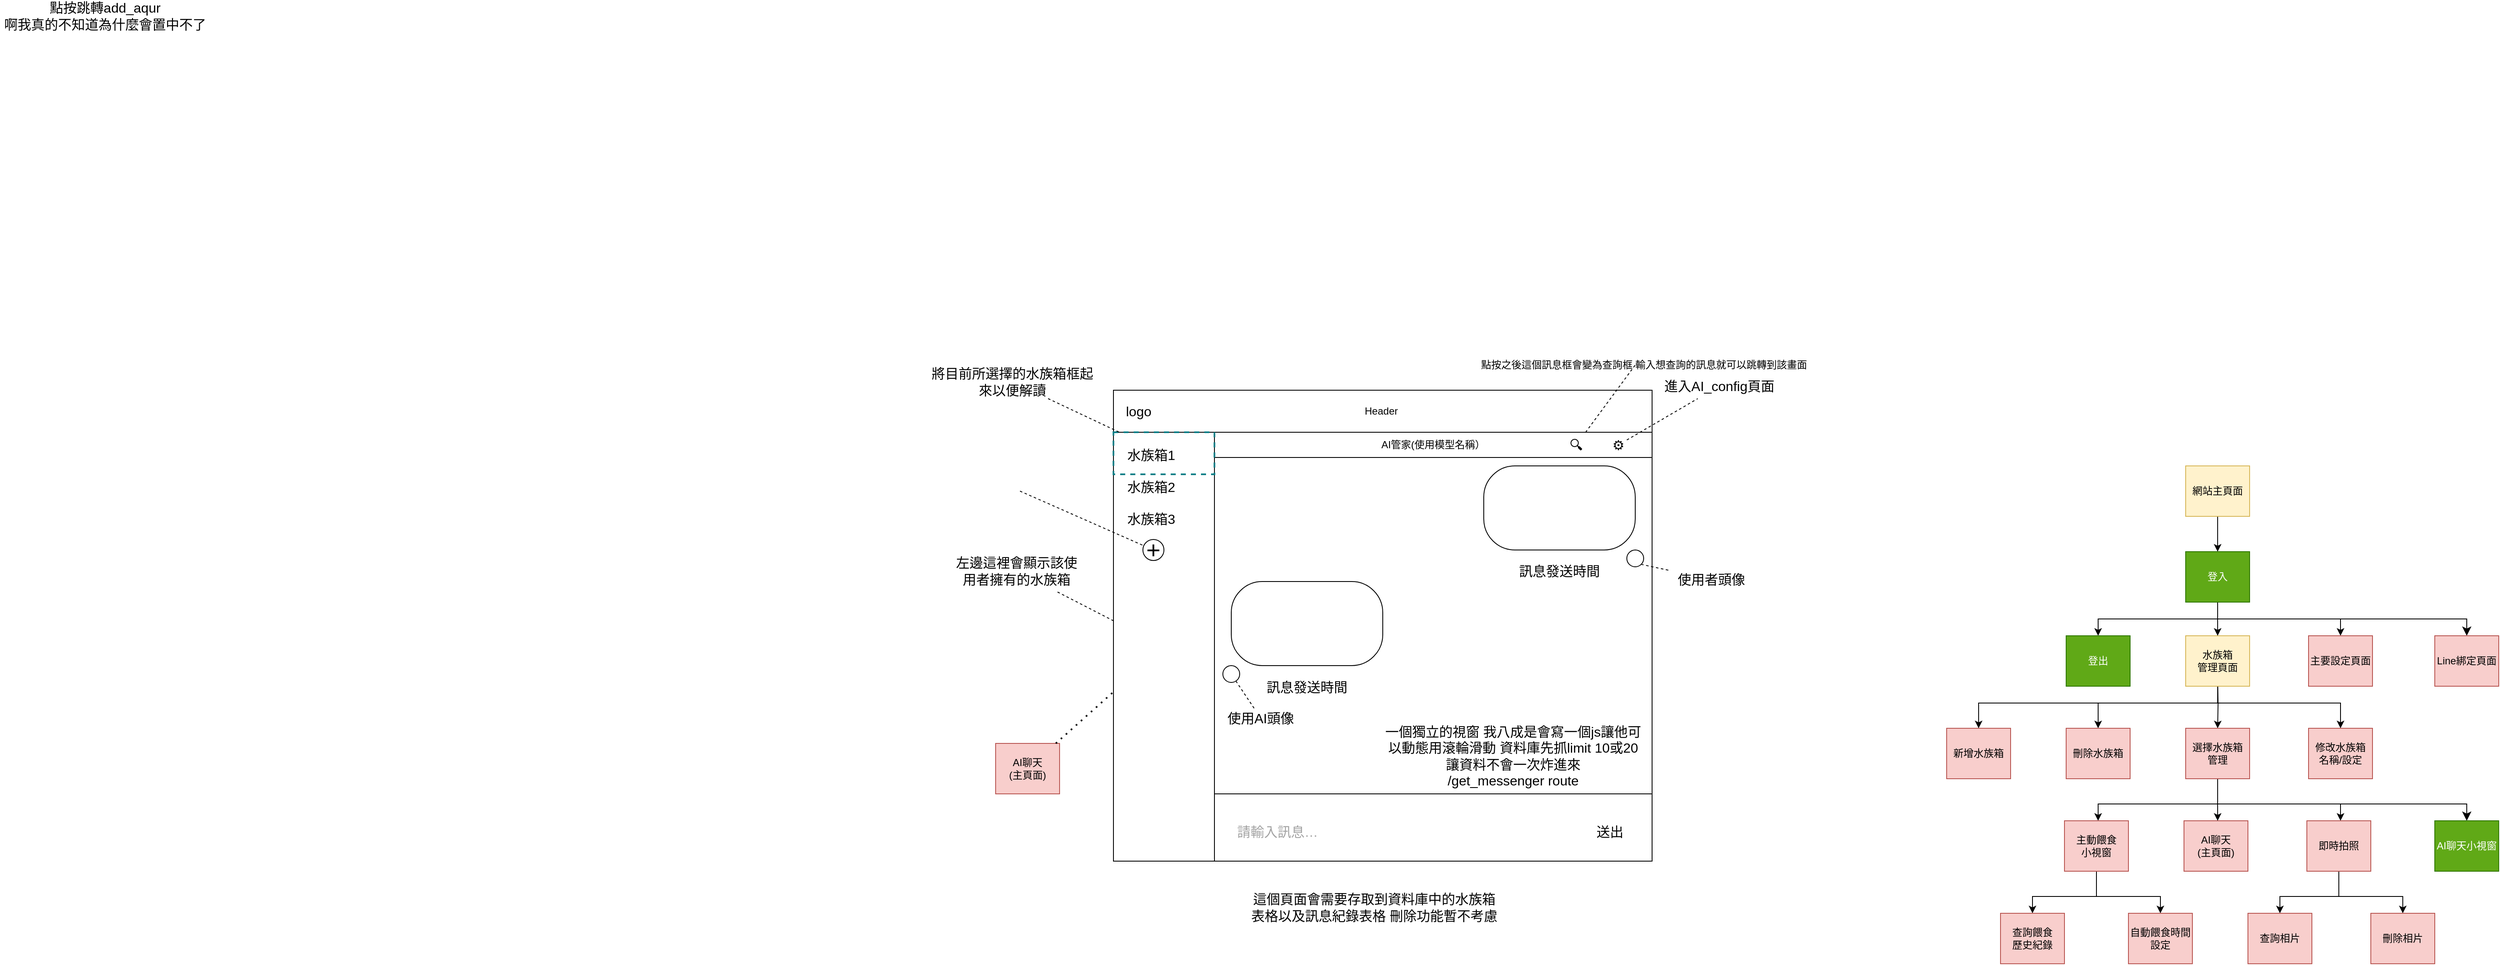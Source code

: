 <mxfile version="26.1.0">
  <diagram name="第 1 页" id="CRfJL_VUL8ywawPdB1d7">
    <mxGraphModel dx="3382" dy="922" grid="1" gridSize="10" guides="1" tooltips="1" connect="1" arrows="1" fold="1" page="1" pageScale="1" pageWidth="827" pageHeight="1169" math="0" shadow="0">
      <root>
        <mxCell id="0" />
        <mxCell id="1" parent="0" />
        <mxCell id="bmclJh6ZaTlf2gmEeGiq-16" value="" style="rounded=0;whiteSpace=wrap;html=1;labelBackgroundColor=none;" vertex="1" parent="1">
          <mxGeometry x="-150" y="1000" width="640" height="560" as="geometry" />
        </mxCell>
        <mxCell id="bmclJh6ZaTlf2gmEeGiq-17" value="Header&amp;nbsp;" style="rounded=0;whiteSpace=wrap;html=1;labelBackgroundColor=none;" vertex="1" parent="1">
          <mxGeometry x="-150" y="1000" width="640" height="50" as="geometry" />
        </mxCell>
        <mxCell id="bmclJh6ZaTlf2gmEeGiq-18" value="logo" style="text;strokeColor=none;fillColor=none;html=1;align=center;verticalAlign=middle;whiteSpace=wrap;rounded=0;fontSize=16;labelBackgroundColor=none;" vertex="1" parent="1">
          <mxGeometry x="-150" y="1010" width="60" height="30" as="geometry" />
        </mxCell>
        <mxCell id="bmclJh6ZaTlf2gmEeGiq-19" value="" style="rounded=0;whiteSpace=wrap;html=1;labelBackgroundColor=none;" vertex="1" parent="1">
          <mxGeometry x="-150" y="1050" width="120" height="510" as="geometry" />
        </mxCell>
        <mxCell id="bmclJh6ZaTlf2gmEeGiq-20" value="水族箱1&lt;div&gt;&lt;br&gt;&lt;div&gt;水族箱2&lt;/div&gt;&lt;div&gt;&lt;br&gt;&lt;/div&gt;&lt;div&gt;水族箱3&lt;/div&gt;&lt;/div&gt;" style="text;strokeColor=none;fillColor=none;html=1;align=center;verticalAlign=middle;whiteSpace=wrap;rounded=0;fontSize=16;labelBackgroundColor=none;" vertex="1" parent="1">
          <mxGeometry x="-150" y="1070" width="90" height="90" as="geometry" />
        </mxCell>
        <mxCell id="bmclJh6ZaTlf2gmEeGiq-21" value="" style="edgeStyle=none;orthogonalLoop=1;jettySize=auto;html=1;rounded=0;fontSize=12;startSize=8;endSize=8;curved=1;dashed=1;startArrow=none;startFill=0;endArrow=none;labelBackgroundColor=none;fontColor=default;" edge="1" parent="1" source="bmclJh6ZaTlf2gmEeGiq-22" target="bmclJh6ZaTlf2gmEeGiq-19">
          <mxGeometry width="140" relative="1" as="geometry">
            <mxPoint x="-230" y="1230" as="sourcePoint" />
            <mxPoint x="-170" y="1180" as="targetPoint" />
            <Array as="points" />
          </mxGeometry>
        </mxCell>
        <mxCell id="bmclJh6ZaTlf2gmEeGiq-22" value="左邊這裡會顯示該使用者擁有的水族箱" style="text;strokeColor=none;fillColor=none;html=1;align=center;verticalAlign=middle;whiteSpace=wrap;rounded=0;fontSize=16;labelBackgroundColor=none;" vertex="1" parent="1">
          <mxGeometry x="-340" y="1190" width="150" height="50" as="geometry" />
        </mxCell>
        <mxCell id="bmclJh6ZaTlf2gmEeGiq-23" value="" style="rounded=0;whiteSpace=wrap;html=1;labelBackgroundColor=none;" vertex="1" parent="1">
          <mxGeometry x="-30" y="1050" width="520" height="430" as="geometry" />
        </mxCell>
        <mxCell id="bmclJh6ZaTlf2gmEeGiq-24" value="" style="rounded=1;whiteSpace=wrap;html=1;arcSize=37;labelBackgroundColor=none;" vertex="1" parent="1">
          <mxGeometry x="290" y="1090" width="180" height="100" as="geometry" />
        </mxCell>
        <mxCell id="bmclJh6ZaTlf2gmEeGiq-25" value="" style="ellipse;whiteSpace=wrap;html=1;labelBackgroundColor=none;" vertex="1" parent="1">
          <mxGeometry x="460" y="1190" width="20" height="20" as="geometry" />
        </mxCell>
        <mxCell id="bmclJh6ZaTlf2gmEeGiq-26" value="訊息發送時間" style="text;strokeColor=none;fillColor=none;html=1;align=center;verticalAlign=middle;whiteSpace=wrap;rounded=0;fontSize=16;labelBackgroundColor=none;" vertex="1" parent="1">
          <mxGeometry x="330" y="1202.5" width="100" height="25" as="geometry" />
        </mxCell>
        <mxCell id="bmclJh6ZaTlf2gmEeGiq-27" value="" style="edgeStyle=none;orthogonalLoop=1;jettySize=auto;html=1;rounded=0;fontSize=12;startSize=8;endSize=8;curved=1;dashed=1;startArrow=none;startFill=0;endArrow=none;exitX=1;exitY=1;exitDx=0;exitDy=0;labelBackgroundColor=none;fontColor=default;" edge="1" parent="1" source="bmclJh6ZaTlf2gmEeGiq-25" target="bmclJh6ZaTlf2gmEeGiq-28">
          <mxGeometry width="140" relative="1" as="geometry">
            <mxPoint x="580" y="1180" as="sourcePoint" />
            <mxPoint x="550" y="1230" as="targetPoint" />
            <Array as="points" />
          </mxGeometry>
        </mxCell>
        <mxCell id="bmclJh6ZaTlf2gmEeGiq-28" value="使用者頭像" style="text;html=1;align=center;verticalAlign=middle;resizable=0;points=[];autosize=1;strokeColor=none;fillColor=none;fontSize=16;labelBackgroundColor=none;" vertex="1" parent="1">
          <mxGeometry x="510" y="1210" width="100" height="30" as="geometry" />
        </mxCell>
        <mxCell id="bmclJh6ZaTlf2gmEeGiq-29" value="AI管家(使用模型名稱）" style="rounded=0;whiteSpace=wrap;html=1;labelBackgroundColor=none;" vertex="1" parent="1">
          <mxGeometry x="-30" y="1050" width="520" height="30" as="geometry" />
        </mxCell>
        <mxCell id="bmclJh6ZaTlf2gmEeGiq-30" value="🔍" style="text;strokeColor=none;fillColor=none;html=1;align=center;verticalAlign=middle;whiteSpace=wrap;rounded=0;fontSize=16;labelBackgroundColor=none;" vertex="1" parent="1">
          <mxGeometry x="380" y="1050" width="40" height="30" as="geometry" />
        </mxCell>
        <mxCell id="bmclJh6ZaTlf2gmEeGiq-31" value="" style="edgeStyle=none;orthogonalLoop=1;jettySize=auto;html=1;rounded=0;fontSize=12;startSize=8;endSize=8;curved=1;dashed=1;startArrow=none;startFill=0;endArrow=none;labelBackgroundColor=none;fontColor=default;" edge="1" parent="1" source="bmclJh6ZaTlf2gmEeGiq-30">
          <mxGeometry width="140" relative="1" as="geometry">
            <mxPoint x="430" y="1070.0" as="sourcePoint" />
            <mxPoint x="470" y="970" as="targetPoint" />
            <Array as="points" />
          </mxGeometry>
        </mxCell>
        <mxCell id="bmclJh6ZaTlf2gmEeGiq-32" value="點按之後這個訊息框會變為查詢框 輸入想查詢的訊息就可以跳轉到該畫面" style="edgeLabel;html=1;align=center;verticalAlign=middle;resizable=0;points=[];fontSize=12;labelBackgroundColor=none;" vertex="1" connectable="0" parent="bmclJh6ZaTlf2gmEeGiq-31">
          <mxGeometry x="0.918" y="6" relative="1" as="geometry">
            <mxPoint x="17" as="offset" />
          </mxGeometry>
        </mxCell>
        <mxCell id="bmclJh6ZaTlf2gmEeGiq-33" value="⚙️" style="text;strokeColor=none;fillColor=none;html=1;align=center;verticalAlign=middle;whiteSpace=wrap;rounded=0;fontSize=16;labelBackgroundColor=none;" vertex="1" parent="1">
          <mxGeometry x="440" y="1055" width="20" height="20" as="geometry" />
        </mxCell>
        <mxCell id="bmclJh6ZaTlf2gmEeGiq-34" value="進入AI_config頁面" style="text;strokeColor=none;fillColor=none;html=1;align=center;verticalAlign=middle;whiteSpace=wrap;rounded=0;fontSize=16;labelBackgroundColor=none;" vertex="1" parent="1">
          <mxGeometry x="500" y="980" width="140" height="30" as="geometry" />
        </mxCell>
        <mxCell id="bmclJh6ZaTlf2gmEeGiq-35" value="" style="edgeStyle=none;orthogonalLoop=1;jettySize=auto;html=1;rounded=0;fontSize=12;startSize=8;endSize=8;curved=1;dashed=1;startArrow=none;startFill=0;endArrow=none;labelBackgroundColor=none;fontColor=default;" edge="1" parent="1" source="bmclJh6ZaTlf2gmEeGiq-33" target="bmclJh6ZaTlf2gmEeGiq-34">
          <mxGeometry width="140" relative="1" as="geometry">
            <mxPoint x="444" y="1070" as="sourcePoint" />
            <mxPoint x="510" y="1104" as="targetPoint" />
            <Array as="points" />
          </mxGeometry>
        </mxCell>
        <mxCell id="bmclJh6ZaTlf2gmEeGiq-36" value="" style="rounded=1;whiteSpace=wrap;html=1;arcSize=37;labelBackgroundColor=none;" vertex="1" parent="1">
          <mxGeometry x="-10" y="1227.5" width="180" height="100" as="geometry" />
        </mxCell>
        <mxCell id="bmclJh6ZaTlf2gmEeGiq-37" value="" style="ellipse;whiteSpace=wrap;html=1;labelBackgroundColor=none;" vertex="1" parent="1">
          <mxGeometry x="-20" y="1327.5" width="20" height="20" as="geometry" />
        </mxCell>
        <mxCell id="bmclJh6ZaTlf2gmEeGiq-38" value="訊息發送時間" style="text;strokeColor=none;fillColor=none;html=1;align=center;verticalAlign=middle;whiteSpace=wrap;rounded=0;fontSize=16;labelBackgroundColor=none;" vertex="1" parent="1">
          <mxGeometry x="30" y="1340" width="100" height="25" as="geometry" />
        </mxCell>
        <mxCell id="bmclJh6ZaTlf2gmEeGiq-39" value="" style="edgeStyle=none;orthogonalLoop=1;jettySize=auto;html=1;rounded=0;fontSize=12;startSize=8;endSize=8;curved=1;dashed=1;startArrow=none;startFill=0;endArrow=none;labelBackgroundColor=none;fontColor=default;" edge="1" parent="1" source="bmclJh6ZaTlf2gmEeGiq-37" target="bmclJh6ZaTlf2gmEeGiq-40">
          <mxGeometry width="140" relative="1" as="geometry">
            <mxPoint x="280" y="1317.5" as="sourcePoint" />
            <mxPoint x="210" y="1351.5" as="targetPoint" />
            <Array as="points" />
          </mxGeometry>
        </mxCell>
        <mxCell id="bmclJh6ZaTlf2gmEeGiq-40" value="使用AI頭像" style="text;strokeColor=none;fillColor=none;html=1;align=center;verticalAlign=middle;whiteSpace=wrap;rounded=0;fontSize=16;labelBackgroundColor=none;" vertex="1" parent="1">
          <mxGeometry x="-20" y="1380" width="90" height="20" as="geometry" />
        </mxCell>
        <mxCell id="bmclJh6ZaTlf2gmEeGiq-41" value="" style="rounded=0;whiteSpace=wrap;html=1;fillColor=none;dashed=1;fillStyle=auto;strokeWidth=2;labelBackgroundColor=none;strokeColor=#0e8088;" vertex="1" parent="1">
          <mxGeometry x="-150" y="1050" width="120" height="50" as="geometry" />
        </mxCell>
        <mxCell id="bmclJh6ZaTlf2gmEeGiq-42" value="將目前所選擇的水族箱框起來以便解讀" style="text;strokeColor=none;fillColor=none;html=1;align=center;verticalAlign=middle;whiteSpace=wrap;rounded=0;fontSize=16;labelBackgroundColor=none;" vertex="1" parent="1">
          <mxGeometry x="-370" y="970" width="200" height="40" as="geometry" />
        </mxCell>
        <mxCell id="bmclJh6ZaTlf2gmEeGiq-43" value="" style="edgeStyle=none;orthogonalLoop=1;jettySize=auto;html=1;rounded=0;fontSize=12;startSize=8;endSize=8;curved=1;dashed=1;startArrow=none;startFill=0;endArrow=none;labelBackgroundColor=none;fontColor=default;" edge="1" parent="1" source="bmclJh6ZaTlf2gmEeGiq-42" target="bmclJh6ZaTlf2gmEeGiq-41">
          <mxGeometry width="140" relative="1" as="geometry">
            <mxPoint x="-250" y="1075" as="sourcePoint" />
            <mxPoint x="-184" y="1109" as="targetPoint" />
            <Array as="points" />
          </mxGeometry>
        </mxCell>
        <mxCell id="bmclJh6ZaTlf2gmEeGiq-44" value="送出" style="text;html=1;align=center;verticalAlign=middle;whiteSpace=wrap;rounded=1;fontSize=16;labelBackgroundColor=none;" vertex="1" parent="1">
          <mxGeometry x="410" y="1510" width="60" height="30" as="geometry" />
        </mxCell>
        <mxCell id="bmclJh6ZaTlf2gmEeGiq-45" value="請輸入訊息…" style="text;html=1;align=center;verticalAlign=middle;whiteSpace=wrap;rounded=0;fontSize=16;opacity=60;glass=0;labelBackgroundColor=none;fontColor=#A3A3A3;" vertex="1" parent="1">
          <mxGeometry x="-10" y="1510" width="110" height="30" as="geometry" />
        </mxCell>
        <mxCell id="bmclJh6ZaTlf2gmEeGiq-46" value="這個頁面會需要存取到資料庫中的水族箱表格以及訊息紀錄表格 刪除功能暫不考慮" style="text;strokeColor=none;fillColor=none;html=1;align=center;verticalAlign=middle;whiteSpace=wrap;rounded=0;fontSize=16;labelBackgroundColor=none;" vertex="1" parent="1">
          <mxGeometry x="10" y="1600" width="300" height="30" as="geometry" />
        </mxCell>
        <mxCell id="bmclJh6ZaTlf2gmEeGiq-47" value="+" style="ellipse;whiteSpace=wrap;html=1;fontSize=29;fontFamily=Helvetica;verticalAlign=middle;labelPosition=center;verticalLabelPosition=middle;align=center;" vertex="1" parent="1">
          <mxGeometry x="-115" y="1177.5" width="25" height="25" as="geometry" />
        </mxCell>
        <mxCell id="bmclJh6ZaTlf2gmEeGiq-48" value="" style="edgeStyle=none;orthogonalLoop=1;jettySize=auto;html=1;rounded=0;fontSize=12;startSize=8;endSize=8;curved=1;dashed=1;startArrow=none;startFill=0;endArrow=none;labelBackgroundColor=none;fontColor=default;" edge="1" parent="1" target="bmclJh6ZaTlf2gmEeGiq-47">
          <mxGeometry width="140" relative="1" as="geometry">
            <mxPoint x="-261.036" y="1120" as="sourcePoint" />
            <mxPoint x="-165" y="1170" as="targetPoint" />
            <Array as="points" />
          </mxGeometry>
        </mxCell>
        <mxCell id="bmclJh6ZaTlf2gmEeGiq-49" value="點按跳轉add_aqur&lt;div&gt;啊我真的不知道為什麼會置中不了&lt;/div&gt;" style="text;strokeColor=none;fillColor=none;html=1;align=center;verticalAlign=middle;whiteSpace=wrap;rounded=0;fontSize=16;" vertex="1" parent="1">
          <mxGeometry x="-1473" y="540" width="250" height="30" as="geometry" />
        </mxCell>
        <mxCell id="bmclJh6ZaTlf2gmEeGiq-50" value="一個獨立的視窗 我八成是會寫一個js讓他可以動態用滾輪滑動 資料庫先抓limit 10或20讓資料不會一次炸進來&lt;div&gt;/get_messenger route&lt;/div&gt;" style="text;strokeColor=none;fillColor=none;html=1;align=center;verticalAlign=middle;whiteSpace=wrap;rounded=0;fontSize=16;" vertex="1" parent="1">
          <mxGeometry x="170" y="1400" width="310" height="70" as="geometry" />
        </mxCell>
        <mxCell id="bmclJh6ZaTlf2gmEeGiq-324" style="edgeStyle=orthogonalEdgeStyle;rounded=0;orthogonalLoop=1;jettySize=auto;html=1;fillColor=#d5e8d4;strokeColor=#000000;" edge="1" parent="1" source="bmclJh6ZaTlf2gmEeGiq-325" target="bmclJh6ZaTlf2gmEeGiq-338">
          <mxGeometry relative="1" as="geometry" />
        </mxCell>
        <mxCell id="bmclJh6ZaTlf2gmEeGiq-325" value="網站主頁面" style="rounded=0;whiteSpace=wrap;html=1;fillColor=#fff2cc;strokeColor=#d6b656;" vertex="1" parent="1">
          <mxGeometry x="1124" y="1090" width="76" height="60" as="geometry" />
        </mxCell>
        <mxCell id="bmclJh6ZaTlf2gmEeGiq-326" value="新增水族箱" style="rounded=0;whiteSpace=wrap;html=1;fillColor=#f8cecc;strokeColor=#b85450;" vertex="1" parent="1">
          <mxGeometry x="840" y="1402" width="76" height="60" as="geometry" />
        </mxCell>
        <mxCell id="bmclJh6ZaTlf2gmEeGiq-327" value="AI聊天&lt;div&gt;(主頁面)&lt;/div&gt;" style="rounded=0;whiteSpace=wrap;html=1;fillColor=#f8cecc;strokeColor=#b85450;" vertex="1" parent="1">
          <mxGeometry x="1122" y="1512" width="76" height="60" as="geometry" />
        </mxCell>
        <mxCell id="bmclJh6ZaTlf2gmEeGiq-328" style="edgeStyle=orthogonalEdgeStyle;rounded=0;orthogonalLoop=1;jettySize=auto;html=1;" edge="1" parent="1" target="bmclJh6ZaTlf2gmEeGiq-344">
          <mxGeometry relative="1" as="geometry">
            <mxPoint x="1162.0" y="1342" as="sourcePoint" />
          </mxGeometry>
        </mxCell>
        <mxCell id="bmclJh6ZaTlf2gmEeGiq-329" style="edgeStyle=orthogonalEdgeStyle;rounded=0;orthogonalLoop=1;jettySize=auto;html=1;" edge="1" parent="1" target="bmclJh6ZaTlf2gmEeGiq-346">
          <mxGeometry relative="1" as="geometry">
            <mxPoint x="1162" y="1342" as="sourcePoint" />
            <Array as="points">
              <mxPoint x="1162" y="1372" />
              <mxPoint x="1308" y="1372" />
            </Array>
          </mxGeometry>
        </mxCell>
        <mxCell id="bmclJh6ZaTlf2gmEeGiq-330" style="edgeStyle=orthogonalEdgeStyle;rounded=0;orthogonalLoop=1;jettySize=auto;html=1;" edge="1" parent="1" target="bmclJh6ZaTlf2gmEeGiq-333">
          <mxGeometry relative="1" as="geometry">
            <mxPoint x="1162" y="1342" as="sourcePoint" />
            <Array as="points">
              <mxPoint x="1162" y="1372" />
              <mxPoint x="1020" y="1372" />
            </Array>
          </mxGeometry>
        </mxCell>
        <mxCell id="bmclJh6ZaTlf2gmEeGiq-331" style="edgeStyle=orthogonalEdgeStyle;rounded=0;orthogonalLoop=1;jettySize=auto;html=1;" edge="1" parent="1" target="bmclJh6ZaTlf2gmEeGiq-326">
          <mxGeometry relative="1" as="geometry">
            <mxPoint x="1162" y="1342" as="sourcePoint" />
            <Array as="points">
              <mxPoint x="1162" y="1372" />
              <mxPoint x="878" y="1372" />
            </Array>
          </mxGeometry>
        </mxCell>
        <mxCell id="bmclJh6ZaTlf2gmEeGiq-332" value="水族箱&lt;div&gt;管理頁面&lt;/div&gt;" style="rounded=0;whiteSpace=wrap;html=1;fillColor=#fff2cc;strokeColor=#d6b656;" vertex="1" parent="1">
          <mxGeometry x="1124" y="1292" width="76" height="60" as="geometry" />
        </mxCell>
        <mxCell id="bmclJh6ZaTlf2gmEeGiq-333" value="刪除水族箱" style="rounded=0;whiteSpace=wrap;html=1;fillColor=#f8cecc;strokeColor=#b85450;" vertex="1" parent="1">
          <mxGeometry x="982" y="1402" width="76" height="60" as="geometry" />
        </mxCell>
        <mxCell id="bmclJh6ZaTlf2gmEeGiq-334" style="edgeStyle=orthogonalEdgeStyle;rounded=0;orthogonalLoop=1;jettySize=auto;html=1;" edge="1" parent="1" source="bmclJh6ZaTlf2gmEeGiq-338" target="bmclJh6ZaTlf2gmEeGiq-332">
          <mxGeometry relative="1" as="geometry" />
        </mxCell>
        <mxCell id="bmclJh6ZaTlf2gmEeGiq-335" style="edgeStyle=orthogonalEdgeStyle;rounded=0;orthogonalLoop=1;jettySize=auto;html=1;" edge="1" parent="1" source="bmclJh6ZaTlf2gmEeGiq-338" target="bmclJh6ZaTlf2gmEeGiq-339">
          <mxGeometry relative="1" as="geometry">
            <Array as="points">
              <mxPoint x="1162" y="1272" />
              <mxPoint x="1020" y="1272" />
            </Array>
          </mxGeometry>
        </mxCell>
        <mxCell id="bmclJh6ZaTlf2gmEeGiq-336" style="edgeStyle=orthogonalEdgeStyle;rounded=0;orthogonalLoop=1;jettySize=auto;html=1;" edge="1" parent="1" source="bmclJh6ZaTlf2gmEeGiq-338" target="bmclJh6ZaTlf2gmEeGiq-345">
          <mxGeometry relative="1" as="geometry">
            <Array as="points">
              <mxPoint x="1162" y="1272" />
              <mxPoint x="1308" y="1272" />
            </Array>
          </mxGeometry>
        </mxCell>
        <mxCell id="bmclJh6ZaTlf2gmEeGiq-337" style="edgeStyle=orthogonalEdgeStyle;rounded=0;orthogonalLoop=1;jettySize=auto;html=1;fontSize=12;startSize=8;endSize=8;" edge="1" parent="1" source="bmclJh6ZaTlf2gmEeGiq-338" target="bmclJh6ZaTlf2gmEeGiq-357">
          <mxGeometry relative="1" as="geometry">
            <Array as="points">
              <mxPoint x="1162" y="1272" />
              <mxPoint x="1458" y="1272" />
            </Array>
          </mxGeometry>
        </mxCell>
        <mxCell id="bmclJh6ZaTlf2gmEeGiq-338" value="登入" style="rounded=0;whiteSpace=wrap;html=1;fillColor=#60a917;strokeColor=#2D7600;fontColor=#ffffff;" vertex="1" parent="1">
          <mxGeometry x="1124" y="1192" width="76" height="60" as="geometry" />
        </mxCell>
        <mxCell id="bmclJh6ZaTlf2gmEeGiq-339" value="登出" style="rounded=0;whiteSpace=wrap;html=1;fillColor=#60a917;strokeColor=#2D7600;fontColor=#ffffff;" vertex="1" parent="1">
          <mxGeometry x="982" y="1292" width="76" height="60" as="geometry" />
        </mxCell>
        <mxCell id="bmclJh6ZaTlf2gmEeGiq-340" style="edgeStyle=orthogonalEdgeStyle;rounded=0;orthogonalLoop=1;jettySize=auto;html=1;" edge="1" parent="1" source="bmclJh6ZaTlf2gmEeGiq-344" target="bmclJh6ZaTlf2gmEeGiq-353">
          <mxGeometry relative="1" as="geometry">
            <Array as="points">
              <mxPoint x="1162" y="1492" />
              <mxPoint x="1308" y="1492" />
            </Array>
          </mxGeometry>
        </mxCell>
        <mxCell id="bmclJh6ZaTlf2gmEeGiq-341" style="edgeStyle=orthogonalEdgeStyle;rounded=0;orthogonalLoop=1;jettySize=auto;html=1;" edge="1" parent="1" source="bmclJh6ZaTlf2gmEeGiq-344" target="bmclJh6ZaTlf2gmEeGiq-327">
          <mxGeometry relative="1" as="geometry">
            <Array as="points">
              <mxPoint x="1162" y="1512" />
              <mxPoint x="1162" y="1512" />
            </Array>
          </mxGeometry>
        </mxCell>
        <mxCell id="bmclJh6ZaTlf2gmEeGiq-342" style="edgeStyle=orthogonalEdgeStyle;rounded=0;orthogonalLoop=1;jettySize=auto;html=1;" edge="1" parent="1" source="bmclJh6ZaTlf2gmEeGiq-344" target="bmclJh6ZaTlf2gmEeGiq-349">
          <mxGeometry relative="1" as="geometry">
            <Array as="points">
              <mxPoint x="1162" y="1492" />
              <mxPoint x="1020" y="1492" />
            </Array>
          </mxGeometry>
        </mxCell>
        <mxCell id="bmclJh6ZaTlf2gmEeGiq-343" style="edgeStyle=orthogonalEdgeStyle;rounded=0;orthogonalLoop=1;jettySize=auto;html=1;fontSize=12;startSize=8;endSize=8;" edge="1" parent="1" source="bmclJh6ZaTlf2gmEeGiq-344" target="bmclJh6ZaTlf2gmEeGiq-358">
          <mxGeometry relative="1" as="geometry">
            <Array as="points">
              <mxPoint x="1162" y="1492" />
              <mxPoint x="1458" y="1492" />
            </Array>
          </mxGeometry>
        </mxCell>
        <mxCell id="bmclJh6ZaTlf2gmEeGiq-344" value="選擇水族箱&lt;div&gt;管理&lt;/div&gt;" style="rounded=0;whiteSpace=wrap;html=1;fillColor=#f8cecc;strokeColor=#b85450;" vertex="1" parent="1">
          <mxGeometry x="1124" y="1402" width="76" height="60" as="geometry" />
        </mxCell>
        <mxCell id="bmclJh6ZaTlf2gmEeGiq-345" value="主要設定頁面" style="rounded=0;whiteSpace=wrap;html=1;fillColor=#f8cecc;strokeColor=#b85450;" vertex="1" parent="1">
          <mxGeometry x="1270" y="1292" width="76" height="60" as="geometry" />
        </mxCell>
        <mxCell id="bmclJh6ZaTlf2gmEeGiq-346" value="修改水族箱&lt;div&gt;名稱/設定&lt;/div&gt;" style="rounded=0;whiteSpace=wrap;html=1;fillColor=#f8cecc;strokeColor=#b85450;" vertex="1" parent="1">
          <mxGeometry x="1270" y="1402" width="76" height="60" as="geometry" />
        </mxCell>
        <mxCell id="bmclJh6ZaTlf2gmEeGiq-347" value="" style="edgeStyle=orthogonalEdgeStyle;rounded=0;orthogonalLoop=1;jettySize=auto;html=1;" edge="1" parent="1" source="bmclJh6ZaTlf2gmEeGiq-349" target="bmclJh6ZaTlf2gmEeGiq-350">
          <mxGeometry relative="1" as="geometry">
            <Array as="points">
              <mxPoint x="1018" y="1602" />
              <mxPoint x="1094" y="1602" />
            </Array>
          </mxGeometry>
        </mxCell>
        <mxCell id="bmclJh6ZaTlf2gmEeGiq-348" style="edgeStyle=orthogonalEdgeStyle;rounded=0;orthogonalLoop=1;jettySize=auto;html=1;" edge="1" parent="1" source="bmclJh6ZaTlf2gmEeGiq-349" target="bmclJh6ZaTlf2gmEeGiq-356">
          <mxGeometry relative="1" as="geometry">
            <Array as="points">
              <mxPoint x="1018" y="1602" />
              <mxPoint x="942" y="1602" />
            </Array>
          </mxGeometry>
        </mxCell>
        <mxCell id="bmclJh6ZaTlf2gmEeGiq-349" value="主動餵食&lt;div&gt;小視窗&lt;/div&gt;" style="rounded=0;whiteSpace=wrap;html=1;fillColor=#f8cecc;strokeColor=#b85450;" vertex="1" parent="1">
          <mxGeometry x="980" y="1512" width="76" height="60" as="geometry" />
        </mxCell>
        <mxCell id="bmclJh6ZaTlf2gmEeGiq-350" value="自動餵食時間設定" style="rounded=0;whiteSpace=wrap;html=1;fillColor=#f8cecc;strokeColor=#b85450;" vertex="1" parent="1">
          <mxGeometry x="1056" y="1622" width="76" height="60" as="geometry" />
        </mxCell>
        <mxCell id="bmclJh6ZaTlf2gmEeGiq-351" value="" style="edgeStyle=orthogonalEdgeStyle;rounded=0;orthogonalLoop=1;jettySize=auto;html=1;" edge="1" parent="1" source="bmclJh6ZaTlf2gmEeGiq-353" target="bmclJh6ZaTlf2gmEeGiq-354">
          <mxGeometry relative="1" as="geometry">
            <Array as="points">
              <mxPoint x="1306" y="1602" />
              <mxPoint x="1236" y="1602" />
            </Array>
          </mxGeometry>
        </mxCell>
        <mxCell id="bmclJh6ZaTlf2gmEeGiq-352" style="edgeStyle=orthogonalEdgeStyle;rounded=0;orthogonalLoop=1;jettySize=auto;html=1;" edge="1" parent="1" source="bmclJh6ZaTlf2gmEeGiq-353" target="bmclJh6ZaTlf2gmEeGiq-355">
          <mxGeometry relative="1" as="geometry">
            <Array as="points">
              <mxPoint x="1306" y="1602" />
              <mxPoint x="1382" y="1602" />
            </Array>
          </mxGeometry>
        </mxCell>
        <mxCell id="bmclJh6ZaTlf2gmEeGiq-353" value="即時拍照" style="rounded=0;whiteSpace=wrap;html=1;fillColor=#f8cecc;strokeColor=#b85450;" vertex="1" parent="1">
          <mxGeometry x="1268" y="1512" width="76" height="60" as="geometry" />
        </mxCell>
        <mxCell id="bmclJh6ZaTlf2gmEeGiq-354" value="查詢相片" style="rounded=0;whiteSpace=wrap;html=1;fillColor=#f8cecc;strokeColor=#b85450;" vertex="1" parent="1">
          <mxGeometry x="1198" y="1622" width="76" height="60" as="geometry" />
        </mxCell>
        <mxCell id="bmclJh6ZaTlf2gmEeGiq-355" value="刪除相片" style="rounded=0;whiteSpace=wrap;html=1;fillColor=#f8cecc;strokeColor=#b85450;" vertex="1" parent="1">
          <mxGeometry x="1344" y="1622" width="76" height="60" as="geometry" />
        </mxCell>
        <mxCell id="bmclJh6ZaTlf2gmEeGiq-356" value="查詢餵食&lt;div&gt;歷史紀錄&lt;/div&gt;" style="rounded=0;whiteSpace=wrap;html=1;fillColor=#f8cecc;strokeColor=#b85450;" vertex="1" parent="1">
          <mxGeometry x="904" y="1622" width="76" height="60" as="geometry" />
        </mxCell>
        <mxCell id="bmclJh6ZaTlf2gmEeGiq-357" value="Line綁定頁面" style="rounded=0;whiteSpace=wrap;html=1;fillColor=#f8cecc;strokeColor=#b85450;" vertex="1" parent="1">
          <mxGeometry x="1420" y="1292" width="76" height="60" as="geometry" />
        </mxCell>
        <mxCell id="bmclJh6ZaTlf2gmEeGiq-358" value="AI聊天小視窗" style="rounded=0;whiteSpace=wrap;html=1;fillColor=#60a917;fontColor=#ffffff;strokeColor=#2D7600;" vertex="1" parent="1">
          <mxGeometry x="1420" y="1512" width="76" height="60" as="geometry" />
        </mxCell>
        <mxCell id="bmclJh6ZaTlf2gmEeGiq-380" value="AI聊天&lt;div&gt;(主頁面)&lt;/div&gt;" style="rounded=0;whiteSpace=wrap;html=1;fillColor=#f8cecc;strokeColor=#b85450;" vertex="1" parent="1">
          <mxGeometry x="-290" y="1420" width="76" height="60" as="geometry" />
        </mxCell>
        <mxCell id="bmclJh6ZaTlf2gmEeGiq-381" value="" style="endArrow=none;dashed=1;html=1;dashPattern=1 3;strokeWidth=2;rounded=0;" edge="1" parent="1" source="bmclJh6ZaTlf2gmEeGiq-380" target="bmclJh6ZaTlf2gmEeGiq-19">
          <mxGeometry width="50" height="50" relative="1" as="geometry">
            <mxPoint x="220" y="1300" as="sourcePoint" />
            <mxPoint x="270" y="1250" as="targetPoint" />
          </mxGeometry>
        </mxCell>
      </root>
    </mxGraphModel>
  </diagram>
</mxfile>
